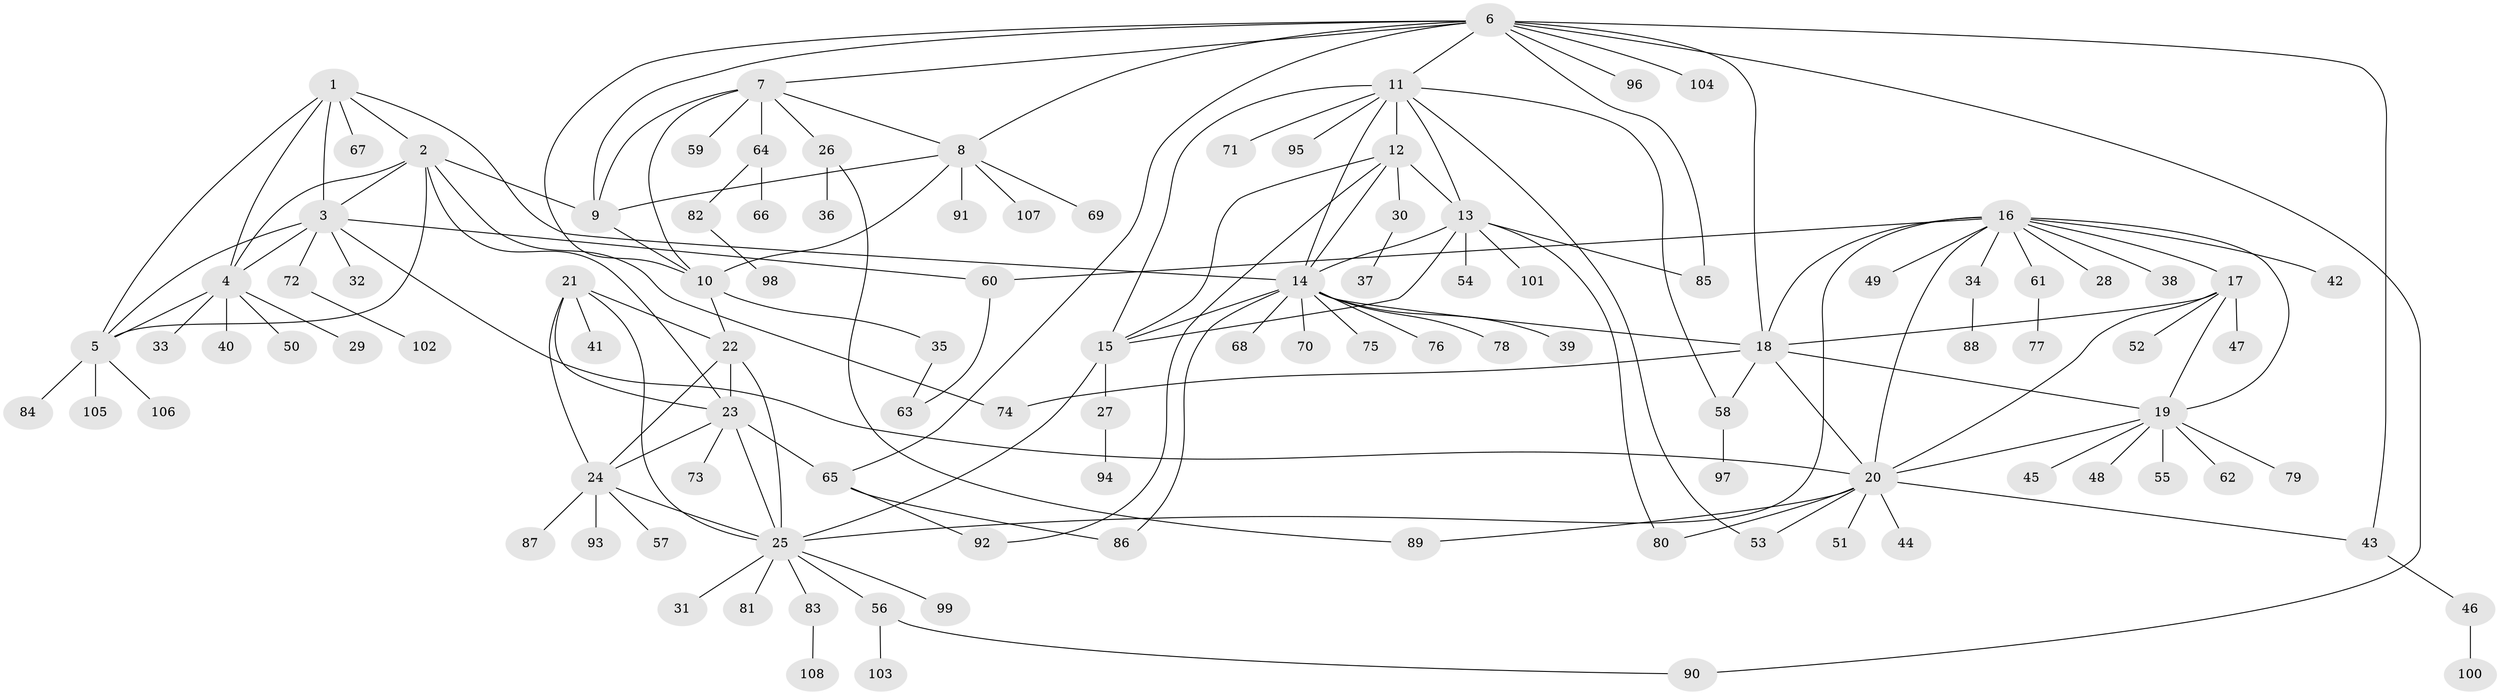 // Generated by graph-tools (version 1.1) at 2025/26/03/09/25 03:26:38]
// undirected, 108 vertices, 156 edges
graph export_dot {
graph [start="1"]
  node [color=gray90,style=filled];
  1;
  2;
  3;
  4;
  5;
  6;
  7;
  8;
  9;
  10;
  11;
  12;
  13;
  14;
  15;
  16;
  17;
  18;
  19;
  20;
  21;
  22;
  23;
  24;
  25;
  26;
  27;
  28;
  29;
  30;
  31;
  32;
  33;
  34;
  35;
  36;
  37;
  38;
  39;
  40;
  41;
  42;
  43;
  44;
  45;
  46;
  47;
  48;
  49;
  50;
  51;
  52;
  53;
  54;
  55;
  56;
  57;
  58;
  59;
  60;
  61;
  62;
  63;
  64;
  65;
  66;
  67;
  68;
  69;
  70;
  71;
  72;
  73;
  74;
  75;
  76;
  77;
  78;
  79;
  80;
  81;
  82;
  83;
  84;
  85;
  86;
  87;
  88;
  89;
  90;
  91;
  92;
  93;
  94;
  95;
  96;
  97;
  98;
  99;
  100;
  101;
  102;
  103;
  104;
  105;
  106;
  107;
  108;
  1 -- 2;
  1 -- 3;
  1 -- 4;
  1 -- 5;
  1 -- 14;
  1 -- 67;
  2 -- 3;
  2 -- 4;
  2 -- 5;
  2 -- 9;
  2 -- 23;
  2 -- 74;
  3 -- 4;
  3 -- 5;
  3 -- 20;
  3 -- 32;
  3 -- 60;
  3 -- 72;
  4 -- 5;
  4 -- 29;
  4 -- 33;
  4 -- 40;
  4 -- 50;
  5 -- 84;
  5 -- 105;
  5 -- 106;
  6 -- 7;
  6 -- 8;
  6 -- 9;
  6 -- 10;
  6 -- 11;
  6 -- 18;
  6 -- 43;
  6 -- 65;
  6 -- 85;
  6 -- 90;
  6 -- 96;
  6 -- 104;
  7 -- 8;
  7 -- 9;
  7 -- 10;
  7 -- 26;
  7 -- 59;
  7 -- 64;
  8 -- 9;
  8 -- 10;
  8 -- 69;
  8 -- 91;
  8 -- 107;
  9 -- 10;
  10 -- 22;
  10 -- 35;
  11 -- 12;
  11 -- 13;
  11 -- 14;
  11 -- 15;
  11 -- 53;
  11 -- 58;
  11 -- 71;
  11 -- 95;
  12 -- 13;
  12 -- 14;
  12 -- 15;
  12 -- 30;
  12 -- 92;
  13 -- 14;
  13 -- 15;
  13 -- 54;
  13 -- 80;
  13 -- 85;
  13 -- 101;
  14 -- 15;
  14 -- 18;
  14 -- 39;
  14 -- 68;
  14 -- 70;
  14 -- 75;
  14 -- 76;
  14 -- 78;
  14 -- 86;
  15 -- 25;
  15 -- 27;
  16 -- 17;
  16 -- 18;
  16 -- 19;
  16 -- 20;
  16 -- 25;
  16 -- 28;
  16 -- 34;
  16 -- 38;
  16 -- 42;
  16 -- 49;
  16 -- 60;
  16 -- 61;
  17 -- 18;
  17 -- 19;
  17 -- 20;
  17 -- 47;
  17 -- 52;
  18 -- 19;
  18 -- 20;
  18 -- 58;
  18 -- 74;
  19 -- 20;
  19 -- 45;
  19 -- 48;
  19 -- 55;
  19 -- 62;
  19 -- 79;
  20 -- 43;
  20 -- 44;
  20 -- 51;
  20 -- 53;
  20 -- 80;
  20 -- 89;
  21 -- 22;
  21 -- 23;
  21 -- 24;
  21 -- 25;
  21 -- 41;
  22 -- 23;
  22 -- 24;
  22 -- 25;
  23 -- 24;
  23 -- 25;
  23 -- 65;
  23 -- 73;
  24 -- 25;
  24 -- 57;
  24 -- 87;
  24 -- 93;
  25 -- 31;
  25 -- 56;
  25 -- 81;
  25 -- 83;
  25 -- 99;
  26 -- 36;
  26 -- 89;
  27 -- 94;
  30 -- 37;
  34 -- 88;
  35 -- 63;
  43 -- 46;
  46 -- 100;
  56 -- 90;
  56 -- 103;
  58 -- 97;
  60 -- 63;
  61 -- 77;
  64 -- 66;
  64 -- 82;
  65 -- 86;
  65 -- 92;
  72 -- 102;
  82 -- 98;
  83 -- 108;
}
